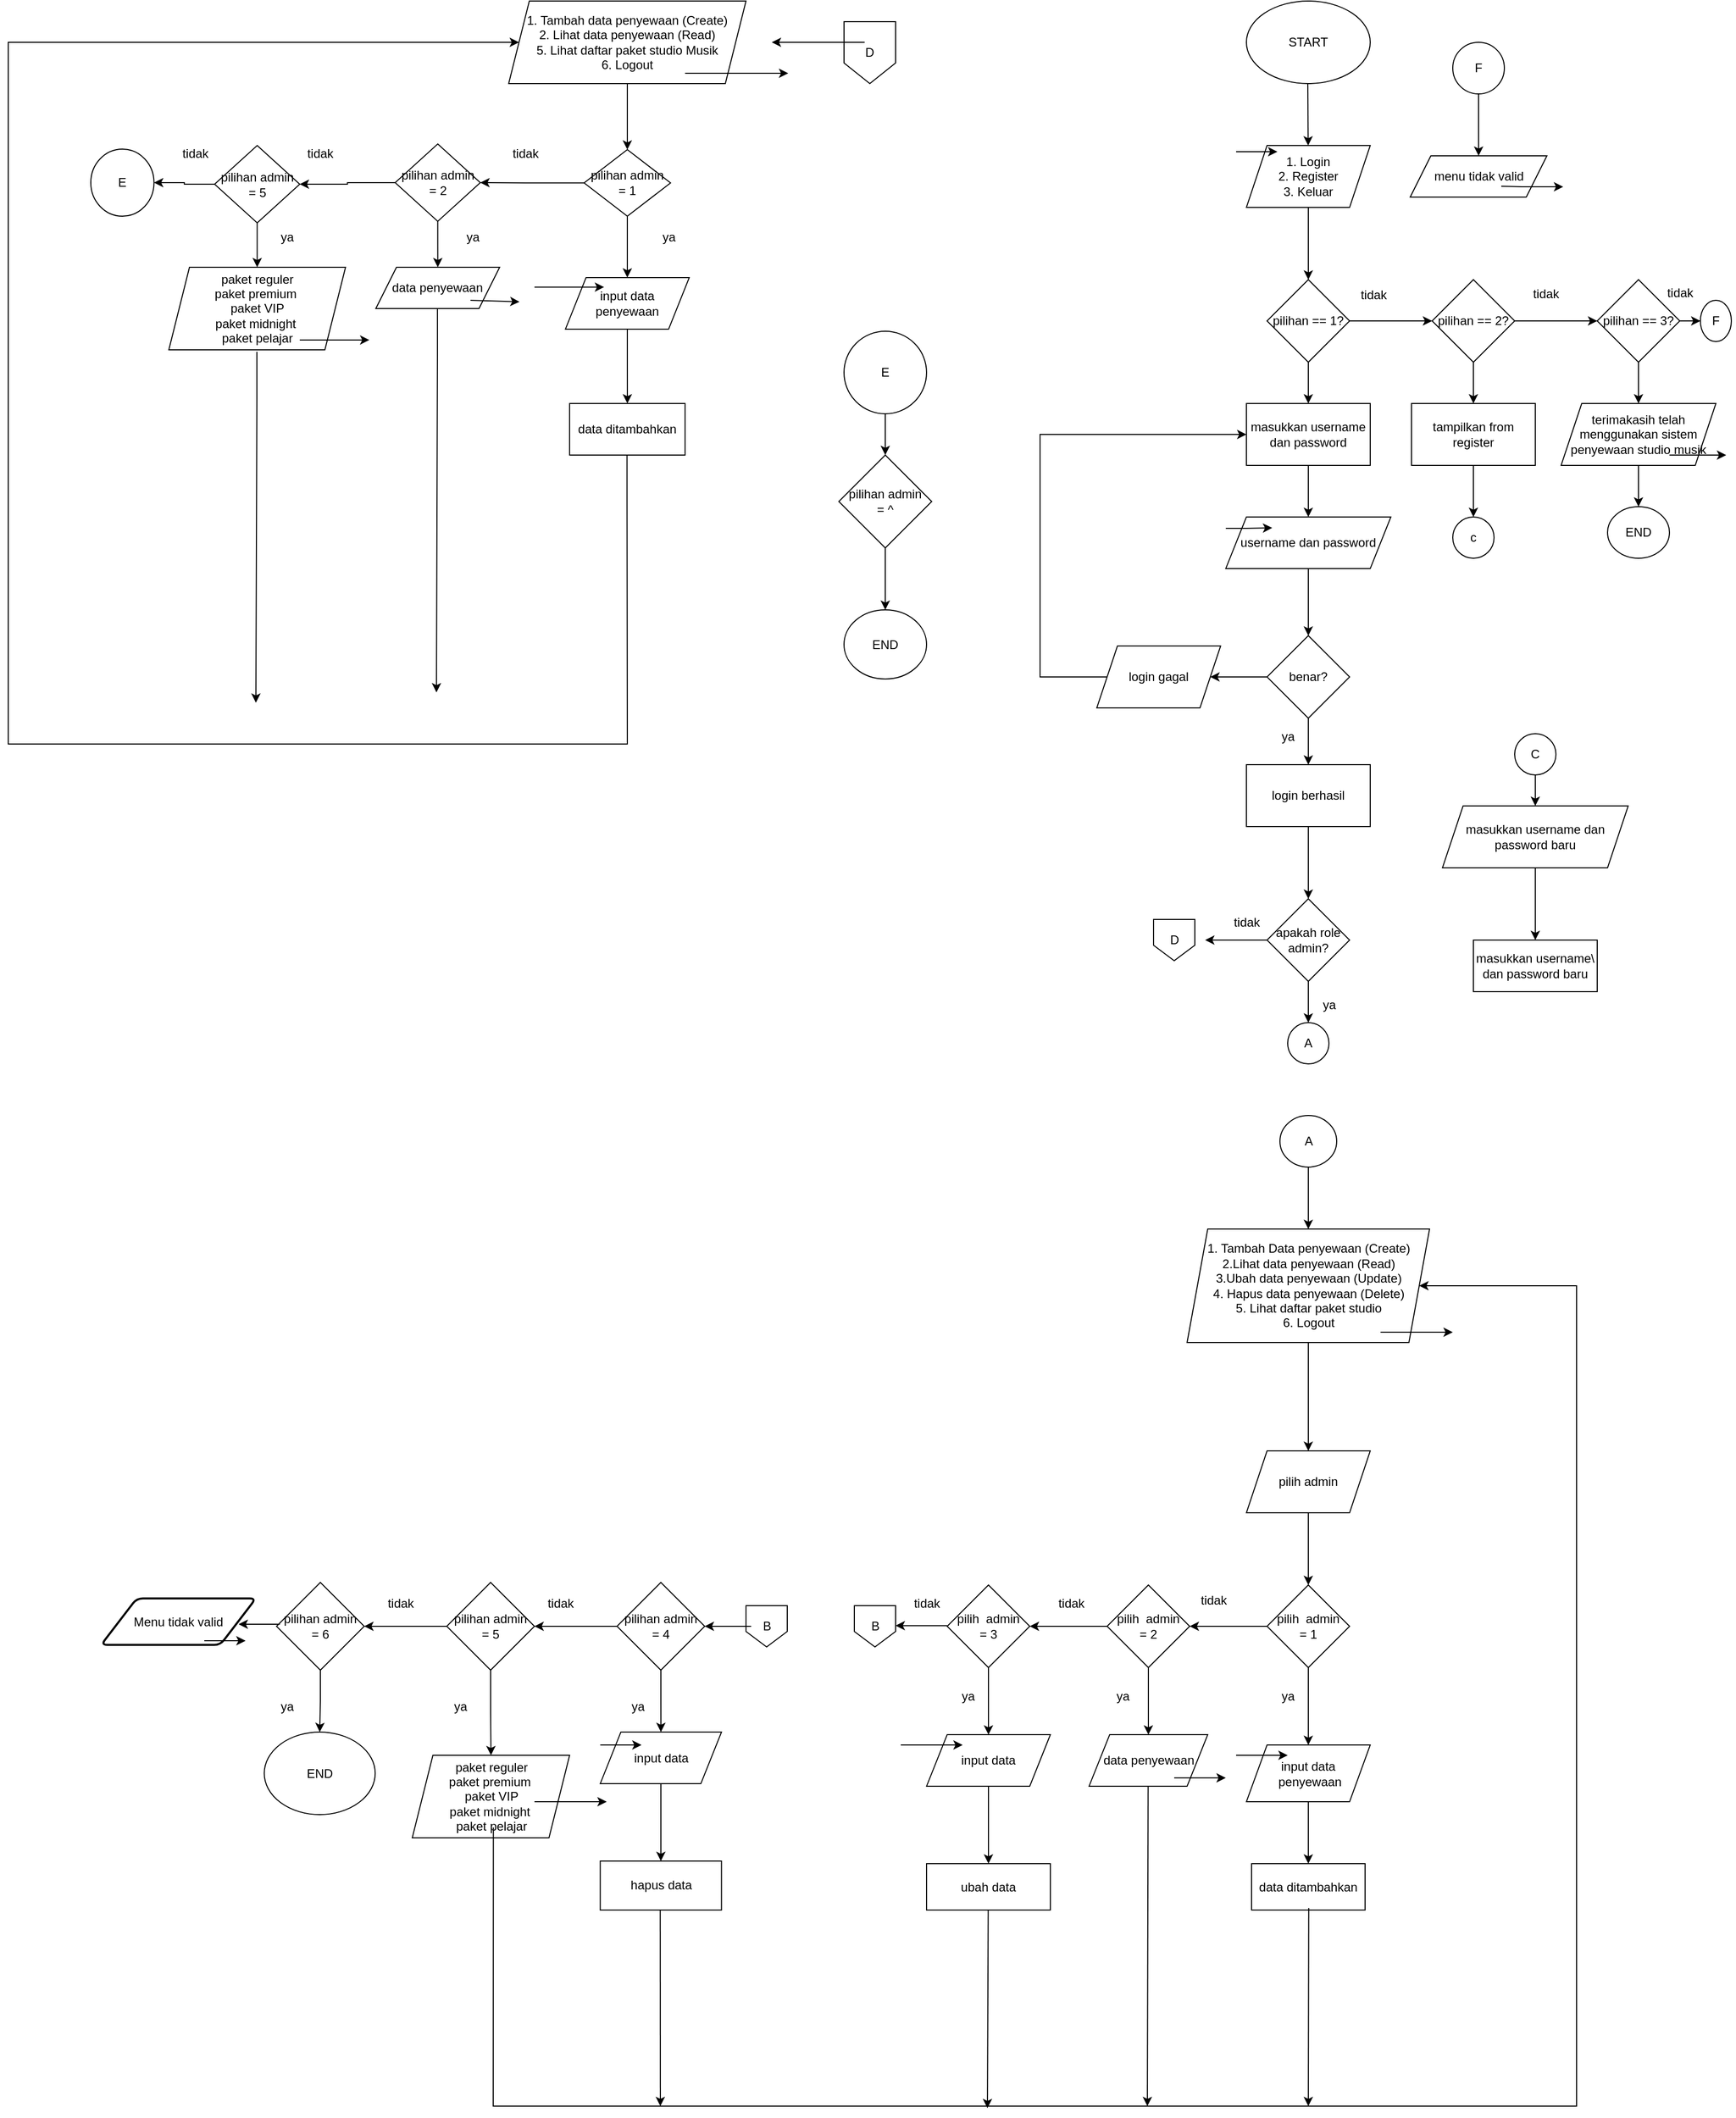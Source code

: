 <mxfile version="28.2.5">
  <diagram name="Page-1" id="qnvyJl1pnnrdkpKQuO6Z">
    <mxGraphModel dx="3423" dy="1670" grid="1" gridSize="10" guides="1" tooltips="1" connect="1" arrows="1" fold="1" page="1" pageScale="1" pageWidth="850" pageHeight="1100" math="0" shadow="0">
      <root>
        <mxCell id="0" />
        <mxCell id="1" parent="0" />
        <mxCell id="1Af1Gie-fqGW5go2uM6p-1" value="START" style="ellipse;whiteSpace=wrap;html=1;" parent="1" vertex="1">
          <mxGeometry x="400" y="80" width="120" height="80" as="geometry" />
        </mxCell>
        <mxCell id="1Af1Gie-fqGW5go2uM6p-2" value="" style="endArrow=classic;html=1;rounded=0;" parent="1" target="1Af1Gie-fqGW5go2uM6p-3" edge="1">
          <mxGeometry width="50" height="50" relative="1" as="geometry">
            <mxPoint x="459.5" y="160" as="sourcePoint" />
            <mxPoint x="460" y="210" as="targetPoint" />
            <Array as="points" />
          </mxGeometry>
        </mxCell>
        <mxCell id="1Af1Gie-fqGW5go2uM6p-5" value="" style="edgeStyle=orthogonalEdgeStyle;rounded=0;orthogonalLoop=1;jettySize=auto;html=1;" parent="1" source="1Af1Gie-fqGW5go2uM6p-3" target="1Af1Gie-fqGW5go2uM6p-4" edge="1">
          <mxGeometry relative="1" as="geometry" />
        </mxCell>
        <mxCell id="1Af1Gie-fqGW5go2uM6p-3" value="1. Login&lt;div&gt;2. Register&lt;/div&gt;&lt;div&gt;3. Keluar&lt;/div&gt;" style="shape=parallelogram;perimeter=parallelogramPerimeter;whiteSpace=wrap;html=1;fixedSize=1;" parent="1" vertex="1">
          <mxGeometry x="400" y="220" width="120" height="60" as="geometry" />
        </mxCell>
        <mxCell id="1Af1Gie-fqGW5go2uM6p-7" value="" style="edgeStyle=orthogonalEdgeStyle;rounded=0;orthogonalLoop=1;jettySize=auto;html=1;" parent="1" source="1Af1Gie-fqGW5go2uM6p-4" target="1Af1Gie-fqGW5go2uM6p-6" edge="1">
          <mxGeometry relative="1" as="geometry" />
        </mxCell>
        <mxCell id="1Af1Gie-fqGW5go2uM6p-13" value="" style="edgeStyle=orthogonalEdgeStyle;rounded=0;orthogonalLoop=1;jettySize=auto;html=1;" parent="1" source="1Af1Gie-fqGW5go2uM6p-4" target="1Af1Gie-fqGW5go2uM6p-12" edge="1">
          <mxGeometry relative="1" as="geometry" />
        </mxCell>
        <mxCell id="1Af1Gie-fqGW5go2uM6p-4" value="pilihan == 1?" style="rhombus;whiteSpace=wrap;html=1;" parent="1" vertex="1">
          <mxGeometry x="420" y="350" width="80" height="80" as="geometry" />
        </mxCell>
        <mxCell id="1Af1Gie-fqGW5go2uM6p-9" value="" style="edgeStyle=orthogonalEdgeStyle;rounded=0;orthogonalLoop=1;jettySize=auto;html=1;" parent="1" source="1Af1Gie-fqGW5go2uM6p-6" target="1Af1Gie-fqGW5go2uM6p-8" edge="1">
          <mxGeometry relative="1" as="geometry" />
        </mxCell>
        <mxCell id="1Af1Gie-fqGW5go2uM6p-18" value="" style="edgeStyle=orthogonalEdgeStyle;rounded=0;orthogonalLoop=1;jettySize=auto;html=1;" parent="1" source="1Af1Gie-fqGW5go2uM6p-6" target="1Af1Gie-fqGW5go2uM6p-17" edge="1">
          <mxGeometry relative="1" as="geometry" />
        </mxCell>
        <mxCell id="1Af1Gie-fqGW5go2uM6p-6" value="pilihan == 2?" style="rhombus;whiteSpace=wrap;html=1;" parent="1" vertex="1">
          <mxGeometry x="580" y="350" width="80" height="80" as="geometry" />
        </mxCell>
        <mxCell id="1Af1Gie-fqGW5go2uM6p-11" value="" style="edgeStyle=orthogonalEdgeStyle;rounded=0;orthogonalLoop=1;jettySize=auto;html=1;" parent="1" source="1Af1Gie-fqGW5go2uM6p-8" target="1Af1Gie-fqGW5go2uM6p-10" edge="1">
          <mxGeometry relative="1" as="geometry" />
        </mxCell>
        <mxCell id="1Af1Gie-fqGW5go2uM6p-20" value="" style="edgeStyle=orthogonalEdgeStyle;rounded=0;orthogonalLoop=1;jettySize=auto;html=1;" parent="1" source="1Af1Gie-fqGW5go2uM6p-8" target="1Af1Gie-fqGW5go2uM6p-19" edge="1">
          <mxGeometry relative="1" as="geometry" />
        </mxCell>
        <mxCell id="1Af1Gie-fqGW5go2uM6p-8" value="pilihan == 3?" style="rhombus;whiteSpace=wrap;html=1;" parent="1" vertex="1">
          <mxGeometry x="740" y="350" width="80" height="80" as="geometry" />
        </mxCell>
        <mxCell id="1Af1Gie-fqGW5go2uM6p-10" value="F" style="ellipse;whiteSpace=wrap;html=1;" parent="1" vertex="1">
          <mxGeometry x="840" y="370" width="30" height="40" as="geometry" />
        </mxCell>
        <mxCell id="1Af1Gie-fqGW5go2uM6p-16" value="" style="edgeStyle=orthogonalEdgeStyle;rounded=0;orthogonalLoop=1;jettySize=auto;html=1;" parent="1" source="1Af1Gie-fqGW5go2uM6p-12" target="1Af1Gie-fqGW5go2uM6p-15" edge="1">
          <mxGeometry relative="1" as="geometry" />
        </mxCell>
        <mxCell id="1Af1Gie-fqGW5go2uM6p-12" value="masukkan username dan password" style="whiteSpace=wrap;html=1;" parent="1" vertex="1">
          <mxGeometry x="400" y="470" width="120" height="60" as="geometry" />
        </mxCell>
        <mxCell id="1Af1Gie-fqGW5go2uM6p-26" value="" style="edgeStyle=orthogonalEdgeStyle;rounded=0;orthogonalLoop=1;jettySize=auto;html=1;" parent="1" source="1Af1Gie-fqGW5go2uM6p-15" target="1Af1Gie-fqGW5go2uM6p-25" edge="1">
          <mxGeometry relative="1" as="geometry" />
        </mxCell>
        <mxCell id="1Af1Gie-fqGW5go2uM6p-15" value="username dan password" style="shape=parallelogram;perimeter=parallelogramPerimeter;whiteSpace=wrap;html=1;fixedSize=1;" parent="1" vertex="1">
          <mxGeometry x="380" y="580" width="160" height="50" as="geometry" />
        </mxCell>
        <mxCell id="1Af1Gie-fqGW5go2uM6p-24" value="" style="edgeStyle=orthogonalEdgeStyle;rounded=0;orthogonalLoop=1;jettySize=auto;html=1;" parent="1" source="1Af1Gie-fqGW5go2uM6p-17" target="1Af1Gie-fqGW5go2uM6p-23" edge="1">
          <mxGeometry relative="1" as="geometry" />
        </mxCell>
        <mxCell id="1Af1Gie-fqGW5go2uM6p-17" value="tampilkan from register" style="whiteSpace=wrap;html=1;" parent="1" vertex="1">
          <mxGeometry x="560" y="470" width="120" height="60" as="geometry" />
        </mxCell>
        <mxCell id="1Af1Gie-fqGW5go2uM6p-22" value="" style="edgeStyle=orthogonalEdgeStyle;rounded=0;orthogonalLoop=1;jettySize=auto;html=1;" parent="1" source="1Af1Gie-fqGW5go2uM6p-19" target="1Af1Gie-fqGW5go2uM6p-21" edge="1">
          <mxGeometry relative="1" as="geometry" />
        </mxCell>
        <mxCell id="1Af1Gie-fqGW5go2uM6p-19" value="terimakasih telah menggunakan sistem penyewaan studio musik" style="shape=parallelogram;perimeter=parallelogramPerimeter;whiteSpace=wrap;html=1;fixedSize=1;" parent="1" vertex="1">
          <mxGeometry x="705" y="470" width="150" height="60" as="geometry" />
        </mxCell>
        <mxCell id="1Af1Gie-fqGW5go2uM6p-21" value="END" style="ellipse;whiteSpace=wrap;html=1;" parent="1" vertex="1">
          <mxGeometry x="750" y="570" width="60" height="50" as="geometry" />
        </mxCell>
        <mxCell id="1Af1Gie-fqGW5go2uM6p-23" value="c" style="ellipse;whiteSpace=wrap;html=1;" parent="1" vertex="1">
          <mxGeometry x="600" y="580" width="40" height="40" as="geometry" />
        </mxCell>
        <mxCell id="1Af1Gie-fqGW5go2uM6p-28" value="" style="edgeStyle=orthogonalEdgeStyle;rounded=0;orthogonalLoop=1;jettySize=auto;html=1;" parent="1" source="1Af1Gie-fqGW5go2uM6p-25" target="1Af1Gie-fqGW5go2uM6p-27" edge="1">
          <mxGeometry relative="1" as="geometry" />
        </mxCell>
        <mxCell id="1Af1Gie-fqGW5go2uM6p-30" value="" style="edgeStyle=orthogonalEdgeStyle;rounded=0;orthogonalLoop=1;jettySize=auto;html=1;" parent="1" source="1Af1Gie-fqGW5go2uM6p-25" target="1Af1Gie-fqGW5go2uM6p-29" edge="1">
          <mxGeometry relative="1" as="geometry" />
        </mxCell>
        <mxCell id="1Af1Gie-fqGW5go2uM6p-25" value="benar?" style="rhombus;whiteSpace=wrap;html=1;" parent="1" vertex="1">
          <mxGeometry x="420" y="695" width="80" height="80" as="geometry" />
        </mxCell>
        <mxCell id="d1o4nPgnzb-LnlGynanX-14" style="edgeStyle=orthogonalEdgeStyle;rounded=0;orthogonalLoop=1;jettySize=auto;html=1;entryX=0;entryY=0.5;entryDx=0;entryDy=0;" edge="1" parent="1" source="1Af1Gie-fqGW5go2uM6p-27" target="1Af1Gie-fqGW5go2uM6p-12">
          <mxGeometry relative="1" as="geometry">
            <mxPoint x="140" y="680" as="targetPoint" />
            <Array as="points">
              <mxPoint x="200" y="735" />
              <mxPoint x="200" y="500" />
            </Array>
          </mxGeometry>
        </mxCell>
        <mxCell id="1Af1Gie-fqGW5go2uM6p-27" value="login gagal" style="shape=parallelogram;perimeter=parallelogramPerimeter;whiteSpace=wrap;html=1;fixedSize=1;" parent="1" vertex="1">
          <mxGeometry x="255" y="705" width="120" height="60" as="geometry" />
        </mxCell>
        <mxCell id="1Af1Gie-fqGW5go2uM6p-32" value="" style="edgeStyle=orthogonalEdgeStyle;rounded=0;orthogonalLoop=1;jettySize=auto;html=1;" parent="1" source="1Af1Gie-fqGW5go2uM6p-29" target="1Af1Gie-fqGW5go2uM6p-31" edge="1">
          <mxGeometry relative="1" as="geometry" />
        </mxCell>
        <mxCell id="1Af1Gie-fqGW5go2uM6p-29" value="login berhasil" style="whiteSpace=wrap;html=1;" parent="1" vertex="1">
          <mxGeometry x="400" y="820" width="120" height="60" as="geometry" />
        </mxCell>
        <mxCell id="1Af1Gie-fqGW5go2uM6p-34" value="" style="edgeStyle=orthogonalEdgeStyle;rounded=0;orthogonalLoop=1;jettySize=auto;html=1;" parent="1" source="1Af1Gie-fqGW5go2uM6p-31" edge="1">
          <mxGeometry relative="1" as="geometry">
            <mxPoint x="360" y="990" as="targetPoint" />
          </mxGeometry>
        </mxCell>
        <mxCell id="1Af1Gie-fqGW5go2uM6p-37" value="" style="edgeStyle=orthogonalEdgeStyle;rounded=0;orthogonalLoop=1;jettySize=auto;html=1;" parent="1" source="1Af1Gie-fqGW5go2uM6p-31" target="1Af1Gie-fqGW5go2uM6p-36" edge="1">
          <mxGeometry relative="1" as="geometry" />
        </mxCell>
        <mxCell id="1Af1Gie-fqGW5go2uM6p-31" value="apakah role admin?" style="rhombus;whiteSpace=wrap;html=1;" parent="1" vertex="1">
          <mxGeometry x="420" y="950" width="80" height="80" as="geometry" />
        </mxCell>
        <mxCell id="1Af1Gie-fqGW5go2uM6p-35" value="tidak" style="text;html=1;align=center;verticalAlign=middle;resizable=0;points=[];autosize=1;strokeColor=none;fillColor=none;" parent="1" vertex="1">
          <mxGeometry x="375" y="958" width="50" height="30" as="geometry" />
        </mxCell>
        <mxCell id="1Af1Gie-fqGW5go2uM6p-36" value="A" style="ellipse;whiteSpace=wrap;html=1;" parent="1" vertex="1">
          <mxGeometry x="440" y="1070" width="40" height="40" as="geometry" />
        </mxCell>
        <mxCell id="1Af1Gie-fqGW5go2uM6p-38" value="ya" style="text;html=1;align=center;verticalAlign=middle;resizable=0;points=[];autosize=1;strokeColor=none;fillColor=none;" parent="1" vertex="1">
          <mxGeometry x="460" y="1038" width="40" height="30" as="geometry" />
        </mxCell>
        <mxCell id="1Af1Gie-fqGW5go2uM6p-39" value="ya" style="text;html=1;align=center;verticalAlign=middle;resizable=0;points=[];autosize=1;strokeColor=none;fillColor=none;" parent="1" vertex="1">
          <mxGeometry x="420" y="778" width="40" height="30" as="geometry" />
        </mxCell>
        <mxCell id="1Af1Gie-fqGW5go2uM6p-42" value="" style="edgeStyle=orthogonalEdgeStyle;rounded=0;orthogonalLoop=1;jettySize=auto;html=1;" parent="1" source="1Af1Gie-fqGW5go2uM6p-40" target="1Af1Gie-fqGW5go2uM6p-41" edge="1">
          <mxGeometry relative="1" as="geometry" />
        </mxCell>
        <mxCell id="1Af1Gie-fqGW5go2uM6p-40" value="C" style="ellipse;whiteSpace=wrap;html=1;" parent="1" vertex="1">
          <mxGeometry x="660" y="790" width="40" height="40" as="geometry" />
        </mxCell>
        <mxCell id="1Af1Gie-fqGW5go2uM6p-44" value="" style="edgeStyle=orthogonalEdgeStyle;rounded=0;orthogonalLoop=1;jettySize=auto;html=1;" parent="1" source="1Af1Gie-fqGW5go2uM6p-41" target="1Af1Gie-fqGW5go2uM6p-43" edge="1">
          <mxGeometry relative="1" as="geometry" />
        </mxCell>
        <mxCell id="1Af1Gie-fqGW5go2uM6p-41" value="masukkan username dan password baru" style="shape=parallelogram;perimeter=parallelogramPerimeter;whiteSpace=wrap;html=1;fixedSize=1;" parent="1" vertex="1">
          <mxGeometry x="590" y="860" width="180" height="60" as="geometry" />
        </mxCell>
        <mxCell id="1Af1Gie-fqGW5go2uM6p-43" value="masukkan username\&lt;div&gt;dan password baru&lt;/div&gt;" style="whiteSpace=wrap;html=1;" parent="1" vertex="1">
          <mxGeometry x="620" y="990" width="120" height="50" as="geometry" />
        </mxCell>
        <mxCell id="1Af1Gie-fqGW5go2uM6p-47" value="" style="edgeStyle=orthogonalEdgeStyle;rounded=0;orthogonalLoop=1;jettySize=auto;html=1;" parent="1" source="1Af1Gie-fqGW5go2uM6p-45" target="1Af1Gie-fqGW5go2uM6p-46" edge="1">
          <mxGeometry relative="1" as="geometry" />
        </mxCell>
        <mxCell id="1Af1Gie-fqGW5go2uM6p-45" value="F" style="ellipse;whiteSpace=wrap;html=1;" parent="1" vertex="1">
          <mxGeometry x="600" y="120" width="50" height="50" as="geometry" />
        </mxCell>
        <mxCell id="1Af1Gie-fqGW5go2uM6p-46" value="menu tidak valid" style="shape=parallelogram;perimeter=parallelogramPerimeter;whiteSpace=wrap;html=1;fixedSize=1;" parent="1" vertex="1">
          <mxGeometry x="558.75" y="230" width="132.5" height="40" as="geometry" />
        </mxCell>
        <mxCell id="1Af1Gie-fqGW5go2uM6p-53" value="" style="edgeStyle=orthogonalEdgeStyle;rounded=0;orthogonalLoop=1;jettySize=auto;html=1;" parent="1" source="1Af1Gie-fqGW5go2uM6p-51" target="1Af1Gie-fqGW5go2uM6p-52" edge="1">
          <mxGeometry relative="1" as="geometry" />
        </mxCell>
        <mxCell id="1Af1Gie-fqGW5go2uM6p-51" value="1. Tambah data penyewaan (Create)&lt;div&gt;2. Lihat data penyewaan (Read)&lt;/div&gt;&lt;div&gt;5. Lihat daftar paket studio Musik&lt;/div&gt;&lt;div&gt;6. Logout&lt;/div&gt;" style="shape=parallelogram;perimeter=parallelogramPerimeter;whiteSpace=wrap;html=1;fixedSize=1;" parent="1" vertex="1">
          <mxGeometry x="-315" y="80" width="230" height="80" as="geometry" />
        </mxCell>
        <mxCell id="1Af1Gie-fqGW5go2uM6p-55" value="" style="edgeStyle=orthogonalEdgeStyle;rounded=0;orthogonalLoop=1;jettySize=auto;html=1;" parent="1" source="1Af1Gie-fqGW5go2uM6p-52" target="1Af1Gie-fqGW5go2uM6p-54" edge="1">
          <mxGeometry relative="1" as="geometry" />
        </mxCell>
        <mxCell id="1Af1Gie-fqGW5go2uM6p-69" value="" style="edgeStyle=orthogonalEdgeStyle;rounded=0;orthogonalLoop=1;jettySize=auto;html=1;" parent="1" source="1Af1Gie-fqGW5go2uM6p-52" target="1Af1Gie-fqGW5go2uM6p-68" edge="1">
          <mxGeometry relative="1" as="geometry" />
        </mxCell>
        <mxCell id="1Af1Gie-fqGW5go2uM6p-52" value="pilihan admin&lt;div&gt;= 1&lt;/div&gt;" style="rhombus;whiteSpace=wrap;html=1;" parent="1" vertex="1">
          <mxGeometry x="-241.87" y="224" width="83.75" height="64.5" as="geometry" />
        </mxCell>
        <mxCell id="1Af1Gie-fqGW5go2uM6p-58" value="" style="edgeStyle=orthogonalEdgeStyle;rounded=0;orthogonalLoop=1;jettySize=auto;html=1;" parent="1" source="1Af1Gie-fqGW5go2uM6p-54" target="1Af1Gie-fqGW5go2uM6p-57" edge="1">
          <mxGeometry relative="1" as="geometry" />
        </mxCell>
        <mxCell id="1Af1Gie-fqGW5go2uM6p-67" value="" style="edgeStyle=orthogonalEdgeStyle;rounded=0;orthogonalLoop=1;jettySize=auto;html=1;" parent="1" source="1Af1Gie-fqGW5go2uM6p-54" target="1Af1Gie-fqGW5go2uM6p-66" edge="1">
          <mxGeometry relative="1" as="geometry" />
        </mxCell>
        <mxCell id="1Af1Gie-fqGW5go2uM6p-54" value="pilihan admin&lt;div&gt;= 2&lt;/div&gt;" style="rhombus;whiteSpace=wrap;html=1;" parent="1" vertex="1">
          <mxGeometry x="-425" y="218.5" width="82.5" height="75" as="geometry" />
        </mxCell>
        <mxCell id="1Af1Gie-fqGW5go2uM6p-61" value="" style="edgeStyle=orthogonalEdgeStyle;rounded=0;orthogonalLoop=1;jettySize=auto;html=1;" parent="1" source="1Af1Gie-fqGW5go2uM6p-57" target="1Af1Gie-fqGW5go2uM6p-60" edge="1">
          <mxGeometry relative="1" as="geometry" />
        </mxCell>
        <mxCell id="1Af1Gie-fqGW5go2uM6p-64" value="" style="edgeStyle=orthogonalEdgeStyle;rounded=0;orthogonalLoop=1;jettySize=auto;html=1;" parent="1" source="1Af1Gie-fqGW5go2uM6p-57" target="1Af1Gie-fqGW5go2uM6p-63" edge="1">
          <mxGeometry relative="1" as="geometry" />
        </mxCell>
        <mxCell id="1Af1Gie-fqGW5go2uM6p-57" value="pilihan admin&lt;div&gt;= 5&lt;/div&gt;" style="rhombus;whiteSpace=wrap;html=1;" parent="1" vertex="1">
          <mxGeometry x="-600" y="220" width="82.5" height="75" as="geometry" />
        </mxCell>
        <mxCell id="1Af1Gie-fqGW5go2uM6p-59" value="tidak" style="text;html=1;align=center;verticalAlign=middle;resizable=0;points=[];autosize=1;strokeColor=none;fillColor=none;" parent="1" vertex="1">
          <mxGeometry x="-323.75" y="213" width="50" height="30" as="geometry" />
        </mxCell>
        <mxCell id="1Af1Gie-fqGW5go2uM6p-60" value="E" style="ellipse;whiteSpace=wrap;html=1;" parent="1" vertex="1">
          <mxGeometry x="-720" y="223.5" width="61.25" height="65" as="geometry" />
        </mxCell>
        <mxCell id="1Af1Gie-fqGW5go2uM6p-62" value="tidak" style="text;html=1;align=center;verticalAlign=middle;resizable=0;points=[];autosize=1;strokeColor=none;fillColor=none;" parent="1" vertex="1">
          <mxGeometry x="-523.12" y="213" width="50" height="30" as="geometry" />
        </mxCell>
        <mxCell id="1Af1Gie-fqGW5go2uM6p-63" value="&amp;nbsp;paket reguler&amp;nbsp;&lt;br&gt;paket premium&amp;nbsp;&lt;br&gt;paket VIP&lt;br&gt;paket midnight&amp;nbsp;&lt;br&gt;paket pelajar" style="shape=parallelogram;perimeter=parallelogramPerimeter;whiteSpace=wrap;html=1;fixedSize=1;" parent="1" vertex="1">
          <mxGeometry x="-644.37" y="338" width="171.25" height="80" as="geometry" />
        </mxCell>
        <mxCell id="1Af1Gie-fqGW5go2uM6p-65" value="ya" style="text;html=1;align=center;verticalAlign=middle;resizable=0;points=[];autosize=1;strokeColor=none;fillColor=none;" parent="1" vertex="1">
          <mxGeometry x="-370" y="293.5" width="40" height="30" as="geometry" />
        </mxCell>
        <mxCell id="1Af1Gie-fqGW5go2uM6p-66" value="data penyewaan" style="shape=parallelogram;perimeter=parallelogramPerimeter;whiteSpace=wrap;html=1;fixedSize=1;" parent="1" vertex="1">
          <mxGeometry x="-443.75" y="338" width="120" height="40" as="geometry" />
        </mxCell>
        <mxCell id="1Af1Gie-fqGW5go2uM6p-73" value="" style="edgeStyle=orthogonalEdgeStyle;rounded=0;orthogonalLoop=1;jettySize=auto;html=1;" parent="1" source="1Af1Gie-fqGW5go2uM6p-68" target="1Af1Gie-fqGW5go2uM6p-72" edge="1">
          <mxGeometry relative="1" as="geometry" />
        </mxCell>
        <mxCell id="1Af1Gie-fqGW5go2uM6p-68" value="input data&lt;div&gt;penyewaan&lt;/div&gt;" style="shape=parallelogram;perimeter=parallelogramPerimeter;whiteSpace=wrap;html=1;fixedSize=1;" parent="1" vertex="1">
          <mxGeometry x="-260" y="348" width="120" height="50" as="geometry" />
        </mxCell>
        <mxCell id="1Af1Gie-fqGW5go2uM6p-71" value="ya" style="text;html=1;align=center;verticalAlign=middle;resizable=0;points=[];autosize=1;strokeColor=none;fillColor=none;" parent="1" vertex="1">
          <mxGeometry x="-180" y="293.5" width="40" height="30" as="geometry" />
        </mxCell>
        <mxCell id="1Af1Gie-fqGW5go2uM6p-72" value="data ditambahkan" style="whiteSpace=wrap;html=1;" parent="1" vertex="1">
          <mxGeometry x="-255.94" y="470" width="111.88" height="50" as="geometry" />
        </mxCell>
        <mxCell id="1Af1Gie-fqGW5go2uM6p-76" value="" style="edgeStyle=orthogonalEdgeStyle;rounded=0;orthogonalLoop=1;jettySize=auto;html=1;" parent="1" source="1Af1Gie-fqGW5go2uM6p-74" target="1Af1Gie-fqGW5go2uM6p-75" edge="1">
          <mxGeometry relative="1" as="geometry" />
        </mxCell>
        <mxCell id="1Af1Gie-fqGW5go2uM6p-74" value="E" style="ellipse;whiteSpace=wrap;html=1;aspect=fixed;" parent="1" vertex="1">
          <mxGeometry x="10" y="400" width="80" height="80" as="geometry" />
        </mxCell>
        <mxCell id="1Af1Gie-fqGW5go2uM6p-78" value="" style="edgeStyle=orthogonalEdgeStyle;rounded=0;orthogonalLoop=1;jettySize=auto;html=1;" parent="1" source="1Af1Gie-fqGW5go2uM6p-75" target="1Af1Gie-fqGW5go2uM6p-77" edge="1">
          <mxGeometry relative="1" as="geometry" />
        </mxCell>
        <mxCell id="1Af1Gie-fqGW5go2uM6p-75" value="pilihan admin&lt;div&gt;= ^&lt;/div&gt;" style="rhombus;whiteSpace=wrap;html=1;" parent="1" vertex="1">
          <mxGeometry x="5" y="520" width="90" height="90" as="geometry" />
        </mxCell>
        <mxCell id="1Af1Gie-fqGW5go2uM6p-77" value="END" style="ellipse;whiteSpace=wrap;html=1;" parent="1" vertex="1">
          <mxGeometry x="10" y="670" width="80" height="67" as="geometry" />
        </mxCell>
        <mxCell id="d1o4nPgnzb-LnlGynanX-1" value="" style="endArrow=classic;html=1;rounded=0;entryX=0.25;entryY=0.167;entryDx=0;entryDy=0;entryPerimeter=0;" edge="1" parent="1">
          <mxGeometry width="50" height="50" relative="1" as="geometry">
            <mxPoint x="390" y="226" as="sourcePoint" />
            <mxPoint x="430" y="226.02" as="targetPoint" />
          </mxGeometry>
        </mxCell>
        <mxCell id="d1o4nPgnzb-LnlGynanX-2" value="" style="endArrow=classic;html=1;rounded=0;" edge="1" parent="1">
          <mxGeometry width="50" height="50" relative="1" as="geometry">
            <mxPoint x="647" y="259.52" as="sourcePoint" />
            <mxPoint x="707" y="260" as="targetPoint" />
            <Array as="points">
              <mxPoint x="667" y="260" />
              <mxPoint x="657" y="260" />
            </Array>
          </mxGeometry>
        </mxCell>
        <mxCell id="d1o4nPgnzb-LnlGynanX-3" value="tidak" style="text;html=1;align=center;verticalAlign=middle;resizable=0;points=[];autosize=1;strokeColor=none;fillColor=none;" vertex="1" parent="1">
          <mxGeometry x="498" y="350" width="50" height="30" as="geometry" />
        </mxCell>
        <mxCell id="d1o4nPgnzb-LnlGynanX-4" value="tidak" style="text;html=1;align=center;verticalAlign=middle;resizable=0;points=[];autosize=1;strokeColor=none;fillColor=none;" vertex="1" parent="1">
          <mxGeometry x="665" y="349" width="50" height="30" as="geometry" />
        </mxCell>
        <mxCell id="d1o4nPgnzb-LnlGynanX-5" value="tidak" style="text;html=1;align=center;verticalAlign=middle;resizable=0;points=[];autosize=1;strokeColor=none;fillColor=none;" vertex="1" parent="1">
          <mxGeometry x="795" y="348" width="50" height="30" as="geometry" />
        </mxCell>
        <mxCell id="d1o4nPgnzb-LnlGynanX-6" value="" style="endArrow=classic;html=1;rounded=0;" edge="1" parent="1">
          <mxGeometry width="50" height="50" relative="1" as="geometry">
            <mxPoint x="810" y="520" as="sourcePoint" />
            <mxPoint x="865" y="520" as="targetPoint" />
          </mxGeometry>
        </mxCell>
        <mxCell id="d1o4nPgnzb-LnlGynanX-8" value="" style="endArrow=classic;html=1;rounded=0;" edge="1" parent="1">
          <mxGeometry width="50" height="50" relative="1" as="geometry">
            <mxPoint x="380" y="591" as="sourcePoint" />
            <mxPoint x="425" y="590.52" as="targetPoint" />
            <Array as="points">
              <mxPoint x="400" y="591" />
            </Array>
          </mxGeometry>
        </mxCell>
        <mxCell id="d1o4nPgnzb-LnlGynanX-20" value="tidak" style="text;html=1;align=center;verticalAlign=middle;resizable=0;points=[];autosize=1;strokeColor=none;fillColor=none;" vertex="1" parent="1">
          <mxGeometry x="-644.37" y="213" width="50" height="30" as="geometry" />
        </mxCell>
        <mxCell id="d1o4nPgnzb-LnlGynanX-21" value="ya" style="text;html=1;align=center;verticalAlign=middle;resizable=0;points=[];autosize=1;strokeColor=none;fillColor=none;" vertex="1" parent="1">
          <mxGeometry x="-550" y="293.5" width="40" height="30" as="geometry" />
        </mxCell>
        <mxCell id="d1o4nPgnzb-LnlGynanX-22" value="" style="endArrow=classic;html=1;rounded=0;" edge="1" parent="1">
          <mxGeometry width="50" height="50" relative="1" as="geometry">
            <mxPoint x="-517.5" y="408.46" as="sourcePoint" />
            <mxPoint x="-450" y="408.46" as="targetPoint" />
          </mxGeometry>
        </mxCell>
        <mxCell id="d1o4nPgnzb-LnlGynanX-25" value="" style="endArrow=classic;html=1;rounded=0;" edge="1" parent="1">
          <mxGeometry width="50" height="50" relative="1" as="geometry">
            <mxPoint x="-352" y="370" as="sourcePoint" />
            <mxPoint x="-304.5" y="371.46" as="targetPoint" />
          </mxGeometry>
        </mxCell>
        <mxCell id="d1o4nPgnzb-LnlGynanX-27" value="" style="endArrow=classic;html=1;rounded=0;" edge="1" parent="1">
          <mxGeometry width="50" height="50" relative="1" as="geometry">
            <mxPoint x="-290" y="357.23" as="sourcePoint" />
            <mxPoint x="-222.5" y="357.23" as="targetPoint" />
          </mxGeometry>
        </mxCell>
        <mxCell id="d1o4nPgnzb-LnlGynanX-32" value="" style="endArrow=classic;html=1;rounded=0;" edge="1" parent="1">
          <mxGeometry width="50" height="50" relative="1" as="geometry">
            <mxPoint x="-384.04" y="378" as="sourcePoint" />
            <mxPoint x="-385" y="750" as="targetPoint" />
            <Array as="points">
              <mxPoint x="-384.04" y="423.77" />
            </Array>
          </mxGeometry>
        </mxCell>
        <mxCell id="d1o4nPgnzb-LnlGynanX-33" value="" style="endArrow=classic;html=1;rounded=0;" edge="1" parent="1">
          <mxGeometry width="50" height="50" relative="1" as="geometry">
            <mxPoint x="-559.04" y="420" as="sourcePoint" />
            <mxPoint x="-560" y="760" as="targetPoint" />
            <Array as="points">
              <mxPoint x="-559.04" y="465.77" />
            </Array>
          </mxGeometry>
        </mxCell>
        <mxCell id="d1o4nPgnzb-LnlGynanX-34" value="" style="endArrow=classic;html=1;rounded=0;entryX=0;entryY=0.5;entryDx=0;entryDy=0;" edge="1" parent="1" target="1Af1Gie-fqGW5go2uM6p-51">
          <mxGeometry width="50" height="50" relative="1" as="geometry">
            <mxPoint x="-200.29" y="520" as="sourcePoint" />
            <mxPoint x="-200" y="810" as="targetPoint" />
            <Array as="points">
              <mxPoint x="-200.29" y="565.77" />
              <mxPoint x="-200" y="800" />
              <mxPoint x="-800" y="800" />
              <mxPoint x="-800" y="360" />
              <mxPoint x="-800" y="120" />
            </Array>
          </mxGeometry>
        </mxCell>
        <mxCell id="d1o4nPgnzb-LnlGynanX-36" value="" style="endArrow=classic;html=1;rounded=0;" edge="1" parent="1">
          <mxGeometry width="50" height="50" relative="1" as="geometry">
            <mxPoint x="-144.06" y="150" as="sourcePoint" />
            <mxPoint x="-44.06" y="150" as="targetPoint" />
          </mxGeometry>
        </mxCell>
        <mxCell id="d1o4nPgnzb-LnlGynanX-37" value="" style="shape=offPageConnector;whiteSpace=wrap;html=1;size=0.333;" vertex="1" parent="1">
          <mxGeometry x="10" y="100" width="50" height="60" as="geometry" />
        </mxCell>
        <mxCell id="d1o4nPgnzb-LnlGynanX-41" value="D" style="text;html=1;align=center;verticalAlign=middle;whiteSpace=wrap;rounded=0;" vertex="1" parent="1">
          <mxGeometry x="5" y="115" width="60" height="30" as="geometry" />
        </mxCell>
        <mxCell id="d1o4nPgnzb-LnlGynanX-42" value="" style="edgeStyle=none;orthogonalLoop=1;jettySize=auto;html=1;rounded=0;" edge="1" parent="1">
          <mxGeometry width="100" relative="1" as="geometry">
            <mxPoint x="30" y="120" as="sourcePoint" />
            <mxPoint x="-60" y="120" as="targetPoint" />
            <Array as="points" />
          </mxGeometry>
        </mxCell>
        <mxCell id="d1o4nPgnzb-LnlGynanX-45" value="" style="shape=offPageConnector;whiteSpace=wrap;html=1;" vertex="1" parent="1">
          <mxGeometry x="310" y="970" width="40" height="40" as="geometry" />
        </mxCell>
        <mxCell id="d1o4nPgnzb-LnlGynanX-46" value="D" style="text;html=1;align=center;verticalAlign=middle;resizable=0;points=[];autosize=1;strokeColor=none;fillColor=none;" vertex="1" parent="1">
          <mxGeometry x="315" y="975" width="30" height="30" as="geometry" />
        </mxCell>
        <mxCell id="d1o4nPgnzb-LnlGynanX-49" value="" style="edgeStyle=orthogonalEdgeStyle;rounded=0;orthogonalLoop=1;jettySize=auto;html=1;" edge="1" parent="1" source="d1o4nPgnzb-LnlGynanX-47" target="d1o4nPgnzb-LnlGynanX-48">
          <mxGeometry relative="1" as="geometry" />
        </mxCell>
        <mxCell id="d1o4nPgnzb-LnlGynanX-47" value="A" style="ellipse;whiteSpace=wrap;html=1;" vertex="1" parent="1">
          <mxGeometry x="432.5" y="1160" width="55" height="50" as="geometry" />
        </mxCell>
        <mxCell id="d1o4nPgnzb-LnlGynanX-52" value="" style="edgeStyle=orthogonalEdgeStyle;rounded=0;orthogonalLoop=1;jettySize=auto;html=1;" edge="1" parent="1" source="d1o4nPgnzb-LnlGynanX-48" target="d1o4nPgnzb-LnlGynanX-51">
          <mxGeometry relative="1" as="geometry" />
        </mxCell>
        <mxCell id="d1o4nPgnzb-LnlGynanX-48" value="1. Tambah Data penyewaan (Create)&lt;div&gt;2.Lihat data penyewaan (Read)&lt;/div&gt;&lt;div&gt;3.Ubah data penyewaan (Update)&lt;/div&gt;&lt;div&gt;4. Hapus data penyewaan (Delete)&lt;/div&gt;&lt;div&gt;5. Lihat daftar paket studio&lt;/div&gt;&lt;div&gt;6. Logout&lt;/div&gt;" style="shape=parallelogram;perimeter=parallelogramPerimeter;whiteSpace=wrap;html=1;fixedSize=1;" vertex="1" parent="1">
          <mxGeometry x="342.5" y="1270" width="235" height="110" as="geometry" />
        </mxCell>
        <mxCell id="d1o4nPgnzb-LnlGynanX-50" value="" style="edgeStyle=none;orthogonalLoop=1;jettySize=auto;html=1;rounded=0;" edge="1" parent="1">
          <mxGeometry width="100" relative="1" as="geometry">
            <mxPoint x="530" y="1370" as="sourcePoint" />
            <mxPoint x="600" y="1370" as="targetPoint" />
            <Array as="points" />
          </mxGeometry>
        </mxCell>
        <mxCell id="d1o4nPgnzb-LnlGynanX-54" value="" style="edgeStyle=orthogonalEdgeStyle;rounded=0;orthogonalLoop=1;jettySize=auto;html=1;" edge="1" parent="1" source="d1o4nPgnzb-LnlGynanX-51" target="d1o4nPgnzb-LnlGynanX-53">
          <mxGeometry relative="1" as="geometry" />
        </mxCell>
        <mxCell id="d1o4nPgnzb-LnlGynanX-51" value="pilih admin" style="shape=parallelogram;perimeter=parallelogramPerimeter;whiteSpace=wrap;html=1;fixedSize=1;" vertex="1" parent="1">
          <mxGeometry x="400" y="1485" width="120" height="60" as="geometry" />
        </mxCell>
        <mxCell id="d1o4nPgnzb-LnlGynanX-56" value="" style="edgeStyle=orthogonalEdgeStyle;rounded=0;orthogonalLoop=1;jettySize=auto;html=1;" edge="1" parent="1" source="d1o4nPgnzb-LnlGynanX-53" target="d1o4nPgnzb-LnlGynanX-55">
          <mxGeometry relative="1" as="geometry" />
        </mxCell>
        <mxCell id="d1o4nPgnzb-LnlGynanX-58" value="" style="edgeStyle=orthogonalEdgeStyle;rounded=0;orthogonalLoop=1;jettySize=auto;html=1;" edge="1" parent="1" source="d1o4nPgnzb-LnlGynanX-53" target="d1o4nPgnzb-LnlGynanX-57">
          <mxGeometry relative="1" as="geometry" />
        </mxCell>
        <mxCell id="d1o4nPgnzb-LnlGynanX-53" value="pilih&amp;nbsp; admin&lt;div&gt;= 1&lt;/div&gt;" style="rhombus;whiteSpace=wrap;html=1;" vertex="1" parent="1">
          <mxGeometry x="420" y="1615" width="80" height="80" as="geometry" />
        </mxCell>
        <mxCell id="d1o4nPgnzb-LnlGynanX-80" value="" style="edgeStyle=orthogonalEdgeStyle;rounded=0;orthogonalLoop=1;jettySize=auto;html=1;" edge="1" parent="1" source="d1o4nPgnzb-LnlGynanX-55" target="d1o4nPgnzb-LnlGynanX-79">
          <mxGeometry relative="1" as="geometry" />
        </mxCell>
        <mxCell id="d1o4nPgnzb-LnlGynanX-55" value="input data&lt;div&gt;&amp;nbsp;penyewaan&lt;/div&gt;" style="shape=parallelogram;perimeter=parallelogramPerimeter;whiteSpace=wrap;html=1;fixedSize=1;" vertex="1" parent="1">
          <mxGeometry x="400" y="1770" width="120" height="55" as="geometry" />
        </mxCell>
        <mxCell id="d1o4nPgnzb-LnlGynanX-60" value="" style="edgeStyle=orthogonalEdgeStyle;rounded=0;orthogonalLoop=1;jettySize=auto;html=1;" edge="1" parent="1" source="d1o4nPgnzb-LnlGynanX-57" target="d1o4nPgnzb-LnlGynanX-59">
          <mxGeometry relative="1" as="geometry" />
        </mxCell>
        <mxCell id="d1o4nPgnzb-LnlGynanX-68" value="" style="edgeStyle=orthogonalEdgeStyle;rounded=0;orthogonalLoop=1;jettySize=auto;html=1;" edge="1" parent="1" source="d1o4nPgnzb-LnlGynanX-57" target="d1o4nPgnzb-LnlGynanX-67">
          <mxGeometry relative="1" as="geometry" />
        </mxCell>
        <mxCell id="d1o4nPgnzb-LnlGynanX-57" value="pilih&amp;nbsp; admin&lt;div&gt;= 2&lt;/div&gt;" style="rhombus;whiteSpace=wrap;html=1;" vertex="1" parent="1">
          <mxGeometry x="265" y="1615" width="80" height="80" as="geometry" />
        </mxCell>
        <mxCell id="d1o4nPgnzb-LnlGynanX-70" value="" style="edgeStyle=orthogonalEdgeStyle;rounded=0;orthogonalLoop=1;jettySize=auto;html=1;" edge="1" parent="1" source="d1o4nPgnzb-LnlGynanX-59" target="d1o4nPgnzb-LnlGynanX-69">
          <mxGeometry relative="1" as="geometry" />
        </mxCell>
        <mxCell id="d1o4nPgnzb-LnlGynanX-59" value="pilih&amp;nbsp; admin&lt;div&gt;= 3&lt;/div&gt;" style="rhombus;whiteSpace=wrap;html=1;" vertex="1" parent="1">
          <mxGeometry x="110" y="1615" width="80" height="80" as="geometry" />
        </mxCell>
        <mxCell id="d1o4nPgnzb-LnlGynanX-61" value="" style="shape=offPageConnector;whiteSpace=wrap;html=1;" vertex="1" parent="1">
          <mxGeometry x="20" y="1635" width="40" height="40" as="geometry" />
        </mxCell>
        <mxCell id="d1o4nPgnzb-LnlGynanX-62" value="" style="edgeStyle=none;orthogonalLoop=1;jettySize=auto;html=1;rounded=0;" edge="1" parent="1">
          <mxGeometry width="100" relative="1" as="geometry">
            <mxPoint x="110" y="1654.38" as="sourcePoint" />
            <mxPoint x="60" y="1654.38" as="targetPoint" />
            <Array as="points" />
          </mxGeometry>
        </mxCell>
        <mxCell id="d1o4nPgnzb-LnlGynanX-63" value="B" style="text;html=1;align=center;verticalAlign=middle;resizable=0;points=[];autosize=1;strokeColor=none;fillColor=none;" vertex="1" parent="1">
          <mxGeometry x="25" y="1640" width="30" height="30" as="geometry" />
        </mxCell>
        <mxCell id="d1o4nPgnzb-LnlGynanX-64" value="tidak" style="text;html=1;align=center;verticalAlign=middle;resizable=0;points=[];autosize=1;strokeColor=none;fillColor=none;" vertex="1" parent="1">
          <mxGeometry x="65" y="1618" width="50" height="30" as="geometry" />
        </mxCell>
        <mxCell id="d1o4nPgnzb-LnlGynanX-65" value="tidak" style="text;html=1;align=center;verticalAlign=middle;resizable=0;points=[];autosize=1;strokeColor=none;fillColor=none;" vertex="1" parent="1">
          <mxGeometry x="205" y="1618" width="50" height="30" as="geometry" />
        </mxCell>
        <mxCell id="d1o4nPgnzb-LnlGynanX-66" value="tidak" style="text;html=1;align=center;verticalAlign=middle;resizable=0;points=[];autosize=1;strokeColor=none;fillColor=none;" vertex="1" parent="1">
          <mxGeometry x="342.5" y="1615" width="50" height="30" as="geometry" />
        </mxCell>
        <mxCell id="d1o4nPgnzb-LnlGynanX-67" value="data penyewaan" style="shape=parallelogram;perimeter=parallelogramPerimeter;whiteSpace=wrap;html=1;fixedSize=1;" vertex="1" parent="1">
          <mxGeometry x="247.5" y="1760" width="115" height="50" as="geometry" />
        </mxCell>
        <mxCell id="d1o4nPgnzb-LnlGynanX-78" value="" style="edgeStyle=orthogonalEdgeStyle;rounded=0;orthogonalLoop=1;jettySize=auto;html=1;" edge="1" parent="1" source="d1o4nPgnzb-LnlGynanX-69" target="d1o4nPgnzb-LnlGynanX-77">
          <mxGeometry relative="1" as="geometry" />
        </mxCell>
        <mxCell id="d1o4nPgnzb-LnlGynanX-69" value="input data" style="shape=parallelogram;perimeter=parallelogramPerimeter;whiteSpace=wrap;html=1;fixedSize=1;" vertex="1" parent="1">
          <mxGeometry x="90" y="1760" width="120" height="50" as="geometry" />
        </mxCell>
        <mxCell id="d1o4nPgnzb-LnlGynanX-71" value="" style="edgeStyle=none;orthogonalLoop=1;jettySize=auto;html=1;rounded=0;" edge="1" parent="1">
          <mxGeometry width="100" relative="1" as="geometry">
            <mxPoint x="65" y="1770" as="sourcePoint" />
            <mxPoint x="125" y="1770" as="targetPoint" />
            <Array as="points" />
          </mxGeometry>
        </mxCell>
        <mxCell id="d1o4nPgnzb-LnlGynanX-72" value="" style="edgeStyle=none;orthogonalLoop=1;jettySize=auto;html=1;rounded=0;" edge="1" parent="1">
          <mxGeometry width="100" relative="1" as="geometry">
            <mxPoint x="330" y="1801.88" as="sourcePoint" />
            <mxPoint x="380" y="1801.88" as="targetPoint" />
            <Array as="points" />
          </mxGeometry>
        </mxCell>
        <mxCell id="d1o4nPgnzb-LnlGynanX-73" value="" style="edgeStyle=none;orthogonalLoop=1;jettySize=auto;html=1;rounded=0;" edge="1" parent="1">
          <mxGeometry width="100" relative="1" as="geometry">
            <mxPoint x="390" y="1780" as="sourcePoint" />
            <mxPoint x="440" y="1780" as="targetPoint" />
            <Array as="points" />
          </mxGeometry>
        </mxCell>
        <mxCell id="d1o4nPgnzb-LnlGynanX-74" value="ya" style="text;html=1;align=center;verticalAlign=middle;resizable=0;points=[];autosize=1;strokeColor=none;fillColor=none;" vertex="1" parent="1">
          <mxGeometry x="110" y="1708" width="40" height="30" as="geometry" />
        </mxCell>
        <mxCell id="d1o4nPgnzb-LnlGynanX-75" value="ya" style="text;html=1;align=center;verticalAlign=middle;resizable=0;points=[];autosize=1;strokeColor=none;fillColor=none;" vertex="1" parent="1">
          <mxGeometry x="260" y="1708" width="40" height="30" as="geometry" />
        </mxCell>
        <mxCell id="d1o4nPgnzb-LnlGynanX-76" value="ya" style="text;html=1;align=center;verticalAlign=middle;resizable=0;points=[];autosize=1;strokeColor=none;fillColor=none;" vertex="1" parent="1">
          <mxGeometry x="420" y="1708" width="40" height="30" as="geometry" />
        </mxCell>
        <mxCell id="d1o4nPgnzb-LnlGynanX-77" value="ubah data" style="whiteSpace=wrap;html=1;" vertex="1" parent="1">
          <mxGeometry x="90" y="1885" width="120" height="45" as="geometry" />
        </mxCell>
        <mxCell id="d1o4nPgnzb-LnlGynanX-79" value="data ditambahkan" style="whiteSpace=wrap;html=1;" vertex="1" parent="1">
          <mxGeometry x="405" y="1885" width="110" height="45" as="geometry" />
        </mxCell>
        <mxCell id="d1o4nPgnzb-LnlGynanX-81" value="" style="edgeStyle=none;orthogonalLoop=1;jettySize=auto;html=1;rounded=0;" edge="1" parent="1">
          <mxGeometry width="100" relative="1" as="geometry">
            <mxPoint x="304.75" y="1810" as="sourcePoint" />
            <mxPoint x="304" y="2120" as="targetPoint" />
            <Array as="points" />
          </mxGeometry>
        </mxCell>
        <mxCell id="d1o4nPgnzb-LnlGynanX-82" value="" style="edgeStyle=none;orthogonalLoop=1;jettySize=auto;html=1;rounded=0;" edge="1" parent="1">
          <mxGeometry width="100" relative="1" as="geometry">
            <mxPoint x="460.38" y="1928" as="sourcePoint" />
            <mxPoint x="460" y="2120" as="targetPoint" />
            <Array as="points" />
          </mxGeometry>
        </mxCell>
        <mxCell id="d1o4nPgnzb-LnlGynanX-83" value="" style="edgeStyle=none;orthogonalLoop=1;jettySize=auto;html=1;rounded=0;" edge="1" parent="1">
          <mxGeometry width="100" relative="1" as="geometry">
            <mxPoint x="149.76" y="1930" as="sourcePoint" />
            <mxPoint x="149" y="2122" as="targetPoint" />
            <Array as="points" />
          </mxGeometry>
        </mxCell>
        <mxCell id="d1o4nPgnzb-LnlGynanX-87" value="" style="shape=offPageConnector;whiteSpace=wrap;html=1;" vertex="1" parent="1">
          <mxGeometry x="-85" y="1635" width="40" height="40" as="geometry" />
        </mxCell>
        <mxCell id="d1o4nPgnzb-LnlGynanX-90" value="" style="edgeStyle=orthogonalEdgeStyle;rounded=0;orthogonalLoop=1;jettySize=auto;html=1;" edge="1" parent="1" source="d1o4nPgnzb-LnlGynanX-88" target="d1o4nPgnzb-LnlGynanX-89">
          <mxGeometry relative="1" as="geometry" />
        </mxCell>
        <mxCell id="d1o4nPgnzb-LnlGynanX-88" value="B" style="text;html=1;align=center;verticalAlign=middle;resizable=0;points=[];autosize=1;strokeColor=none;fillColor=none;" vertex="1" parent="1">
          <mxGeometry x="-80" y="1640" width="30" height="30" as="geometry" />
        </mxCell>
        <mxCell id="d1o4nPgnzb-LnlGynanX-92" value="" style="edgeStyle=orthogonalEdgeStyle;rounded=0;orthogonalLoop=1;jettySize=auto;html=1;" edge="1" parent="1" source="d1o4nPgnzb-LnlGynanX-89" target="d1o4nPgnzb-LnlGynanX-91">
          <mxGeometry relative="1" as="geometry" />
        </mxCell>
        <mxCell id="d1o4nPgnzb-LnlGynanX-105" value="" style="edgeStyle=orthogonalEdgeStyle;rounded=0;orthogonalLoop=1;jettySize=auto;html=1;" edge="1" parent="1" source="d1o4nPgnzb-LnlGynanX-89" target="d1o4nPgnzb-LnlGynanX-104">
          <mxGeometry relative="1" as="geometry" />
        </mxCell>
        <mxCell id="d1o4nPgnzb-LnlGynanX-89" value="pilihan admin&lt;div&gt;= 4&lt;/div&gt;" style="rhombus;whiteSpace=wrap;html=1;" vertex="1" parent="1">
          <mxGeometry x="-210" y="1612.5" width="85" height="85" as="geometry" />
        </mxCell>
        <mxCell id="d1o4nPgnzb-LnlGynanX-94" value="" style="edgeStyle=orthogonalEdgeStyle;rounded=0;orthogonalLoop=1;jettySize=auto;html=1;" edge="1" parent="1" source="d1o4nPgnzb-LnlGynanX-91" target="d1o4nPgnzb-LnlGynanX-93">
          <mxGeometry relative="1" as="geometry" />
        </mxCell>
        <mxCell id="d1o4nPgnzb-LnlGynanX-102" value="" style="edgeStyle=orthogonalEdgeStyle;rounded=0;orthogonalLoop=1;jettySize=auto;html=1;" edge="1" parent="1" source="d1o4nPgnzb-LnlGynanX-91" target="d1o4nPgnzb-LnlGynanX-101">
          <mxGeometry relative="1" as="geometry" />
        </mxCell>
        <mxCell id="d1o4nPgnzb-LnlGynanX-91" value="pilihan admin&lt;div&gt;= 5&lt;/div&gt;" style="rhombus;whiteSpace=wrap;html=1;" vertex="1" parent="1">
          <mxGeometry x="-375" y="1612.5" width="85" height="85" as="geometry" />
        </mxCell>
        <mxCell id="d1o4nPgnzb-LnlGynanX-99" value="" style="edgeStyle=orthogonalEdgeStyle;rounded=0;orthogonalLoop=1;jettySize=auto;html=1;" edge="1" parent="1" source="d1o4nPgnzb-LnlGynanX-93" target="d1o4nPgnzb-LnlGynanX-98">
          <mxGeometry relative="1" as="geometry" />
        </mxCell>
        <mxCell id="d1o4nPgnzb-LnlGynanX-93" value="pilihan admin&lt;div&gt;= 6&lt;/div&gt;" style="rhombus;whiteSpace=wrap;html=1;" vertex="1" parent="1">
          <mxGeometry x="-540" y="1612.5" width="85" height="85" as="geometry" />
        </mxCell>
        <mxCell id="d1o4nPgnzb-LnlGynanX-95" value="tidak" style="text;html=1;align=center;verticalAlign=middle;resizable=0;points=[];autosize=1;strokeColor=none;fillColor=none;" vertex="1" parent="1">
          <mxGeometry x="-445" y="1618" width="50" height="30" as="geometry" />
        </mxCell>
        <mxCell id="d1o4nPgnzb-LnlGynanX-96" value="tidak" style="text;html=1;align=center;verticalAlign=middle;resizable=0;points=[];autosize=1;strokeColor=none;fillColor=none;" vertex="1" parent="1">
          <mxGeometry x="-290" y="1618" width="50" height="30" as="geometry" />
        </mxCell>
        <mxCell id="d1o4nPgnzb-LnlGynanX-98" value="END" style="ellipse;whiteSpace=wrap;html=1;" vertex="1" parent="1">
          <mxGeometry x="-551.87" y="1757.5" width="107.5" height="80" as="geometry" />
        </mxCell>
        <mxCell id="d1o4nPgnzb-LnlGynanX-100" value="ya" style="text;html=1;align=center;verticalAlign=middle;resizable=0;points=[];autosize=1;strokeColor=none;fillColor=none;" vertex="1" parent="1">
          <mxGeometry x="-550" y="1718" width="40" height="30" as="geometry" />
        </mxCell>
        <mxCell id="d1o4nPgnzb-LnlGynanX-101" value="&amp;nbsp;paket reguler&amp;nbsp;&lt;br&gt;paket premium&amp;nbsp;&lt;br&gt;paket VIP&lt;br&gt;paket midnight&amp;nbsp;&lt;br&gt;paket pelajar" style="shape=parallelogram;perimeter=parallelogramPerimeter;whiteSpace=wrap;html=1;fixedSize=1;" vertex="1" parent="1">
          <mxGeometry x="-408.44" y="1780" width="152.5" height="80" as="geometry" />
        </mxCell>
        <mxCell id="d1o4nPgnzb-LnlGynanX-103" value="" style="edgeStyle=none;orthogonalLoop=1;jettySize=auto;html=1;rounded=0;" edge="1" parent="1">
          <mxGeometry width="100" relative="1" as="geometry">
            <mxPoint x="-290" y="1825" as="sourcePoint" />
            <mxPoint x="-220" y="1825" as="targetPoint" />
            <Array as="points" />
          </mxGeometry>
        </mxCell>
        <mxCell id="d1o4nPgnzb-LnlGynanX-110" value="" style="edgeStyle=orthogonalEdgeStyle;rounded=0;orthogonalLoop=1;jettySize=auto;html=1;" edge="1" parent="1" source="d1o4nPgnzb-LnlGynanX-104" target="d1o4nPgnzb-LnlGynanX-109">
          <mxGeometry relative="1" as="geometry" />
        </mxCell>
        <mxCell id="d1o4nPgnzb-LnlGynanX-104" value="input data" style="shape=parallelogram;perimeter=parallelogramPerimeter;whiteSpace=wrap;html=1;fixedSize=1;" vertex="1" parent="1">
          <mxGeometry x="-226.25" y="1757.5" width="117.5" height="50" as="geometry" />
        </mxCell>
        <mxCell id="d1o4nPgnzb-LnlGynanX-106" value="ya" style="text;html=1;align=center;verticalAlign=middle;resizable=0;points=[];autosize=1;strokeColor=none;fillColor=none;" vertex="1" parent="1">
          <mxGeometry x="-382.5" y="1718" width="40" height="30" as="geometry" />
        </mxCell>
        <mxCell id="d1o4nPgnzb-LnlGynanX-107" value="ya" style="text;html=1;align=center;verticalAlign=middle;resizable=0;points=[];autosize=1;strokeColor=none;fillColor=none;" vertex="1" parent="1">
          <mxGeometry x="-210" y="1718" width="40" height="30" as="geometry" />
        </mxCell>
        <mxCell id="d1o4nPgnzb-LnlGynanX-108" value="" style="edgeStyle=none;orthogonalLoop=1;jettySize=auto;html=1;rounded=0;" edge="1" parent="1">
          <mxGeometry width="100" relative="1" as="geometry">
            <mxPoint x="-226.25" y="1770" as="sourcePoint" />
            <mxPoint x="-186.25" y="1770" as="targetPoint" />
            <Array as="points" />
          </mxGeometry>
        </mxCell>
        <mxCell id="d1o4nPgnzb-LnlGynanX-109" value="hapus data" style="whiteSpace=wrap;html=1;" vertex="1" parent="1">
          <mxGeometry x="-226.25" y="1882.5" width="117.5" height="47.5" as="geometry" />
        </mxCell>
        <mxCell id="d1o4nPgnzb-LnlGynanX-111" value="" style="edgeStyle=none;orthogonalLoop=1;jettySize=auto;html=1;rounded=0;" edge="1" parent="1">
          <mxGeometry width="100" relative="1" as="geometry">
            <mxPoint x="-168.12" y="1930" as="sourcePoint" />
            <mxPoint x="-168" y="2120" as="targetPoint" />
            <Array as="points" />
          </mxGeometry>
        </mxCell>
        <mxCell id="d1o4nPgnzb-LnlGynanX-112" value="" style="edgeStyle=none;orthogonalLoop=1;jettySize=auto;html=1;rounded=0;entryX=1;entryY=0.5;entryDx=0;entryDy=0;" edge="1" parent="1" target="d1o4nPgnzb-LnlGynanX-48">
          <mxGeometry width="100" relative="1" as="geometry">
            <mxPoint x="-329.82" y="1850" as="sourcePoint" />
            <mxPoint x="680" y="2120" as="targetPoint" />
            <Array as="points">
              <mxPoint x="-330" y="2120" />
              <mxPoint x="150" y="2120" />
              <mxPoint x="470" y="2120" />
              <mxPoint x="720" y="2120" />
              <mxPoint x="720" y="1325" />
            </Array>
          </mxGeometry>
        </mxCell>
        <mxCell id="d1o4nPgnzb-LnlGynanX-113" value="Menu tidak valid" style="shape=parallelogram;html=1;strokeWidth=2;perimeter=parallelogramPerimeter;whiteSpace=wrap;rounded=1;arcSize=12;size=0.23;" vertex="1" parent="1">
          <mxGeometry x="-710" y="1628" width="150" height="45" as="geometry" />
        </mxCell>
        <mxCell id="d1o4nPgnzb-LnlGynanX-114" value="" style="edgeStyle=none;orthogonalLoop=1;jettySize=auto;html=1;rounded=0;" edge="1" parent="1">
          <mxGeometry width="100" relative="1" as="geometry">
            <mxPoint x="-536.75" y="1653" as="sourcePoint" />
            <mxPoint x="-576.75" y="1653" as="targetPoint" />
            <Array as="points" />
          </mxGeometry>
        </mxCell>
        <mxCell id="d1o4nPgnzb-LnlGynanX-116" value="" style="edgeStyle=none;orthogonalLoop=1;jettySize=auto;html=1;rounded=0;" edge="1" parent="1">
          <mxGeometry width="100" relative="1" as="geometry">
            <mxPoint x="-610" y="1669.05" as="sourcePoint" />
            <mxPoint x="-570" y="1669.05" as="targetPoint" />
            <Array as="points" />
          </mxGeometry>
        </mxCell>
      </root>
    </mxGraphModel>
  </diagram>
</mxfile>
